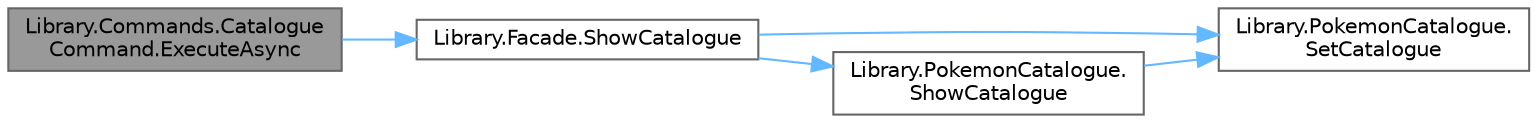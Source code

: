 digraph "Library.Commands.CatalogueCommand.ExecuteAsync"
{
 // INTERACTIVE_SVG=YES
 // LATEX_PDF_SIZE
  bgcolor="transparent";
  edge [fontname=Helvetica,fontsize=10,labelfontname=Helvetica,labelfontsize=10];
  node [fontname=Helvetica,fontsize=10,shape=box,height=0.2,width=0.4];
  rankdir="LR";
  Node1 [id="Node000001",label="Library.Commands.Catalogue\lCommand.ExecuteAsync",height=0.2,width=0.4,color="gray40", fillcolor="grey60", style="filled", fontcolor="black",tooltip="Muestra los Pokemons del catálogo."];
  Node1 -> Node2 [id="edge1_Node000001_Node000002",color="steelblue1",style="solid",tooltip=" "];
  Node2 [id="Node000002",label="Library.Facade.ShowCatalogue",height=0.2,width=0.4,color="grey40", fillcolor="white", style="filled",URL="$classLibrary_1_1Facade.html#aba404c6c1cd684fcc79efa9fcddc2a8c",tooltip="Muestra el catálogo de Pokemon disponibles."];
  Node2 -> Node3 [id="edge2_Node000002_Node000003",color="steelblue1",style="solid",tooltip=" "];
  Node3 [id="Node000003",label="Library.PokemonCatalogue.\lSetCatalogue",height=0.2,width=0.4,color="grey40", fillcolor="white", style="filled",URL="$classLibrary_1_1PokemonCatalogue.html#a89deea710474bec8e34f3853fa26663f",tooltip="Inicialia el catalogo."];
  Node2 -> Node4 [id="edge3_Node000002_Node000004",color="steelblue1",style="solid",tooltip=" "];
  Node4 [id="Node000004",label="Library.PokemonCatalogue.\lShowCatalogue",height=0.2,width=0.4,color="grey40", fillcolor="white", style="filled",URL="$classLibrary_1_1PokemonCatalogue.html#a530df71a10356bea3a56e1e46ee40f48",tooltip="Devuelve el nombre de todos los Pokemons en el catálogo."];
  Node4 -> Node3 [id="edge4_Node000004_Node000003",color="steelblue1",style="solid",tooltip=" "];
}
